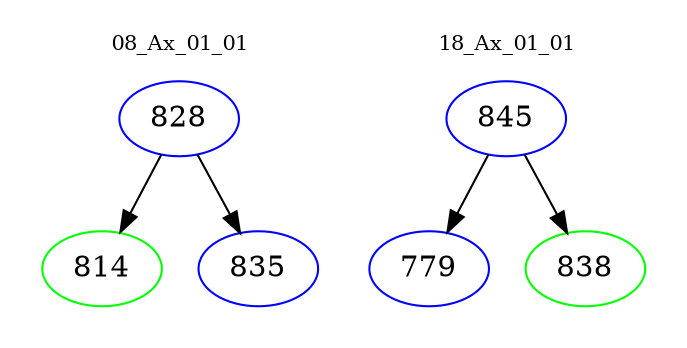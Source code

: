 digraph{
subgraph cluster_0 {
color = white
label = "08_Ax_01_01";
fontsize=10;
T0_828 [label="828", color="blue"]
T0_828 -> T0_814 [color="black"]
T0_814 [label="814", color="green"]
T0_828 -> T0_835 [color="black"]
T0_835 [label="835", color="blue"]
}
subgraph cluster_1 {
color = white
label = "18_Ax_01_01";
fontsize=10;
T1_845 [label="845", color="blue"]
T1_845 -> T1_779 [color="black"]
T1_779 [label="779", color="blue"]
T1_845 -> T1_838 [color="black"]
T1_838 [label="838", color="green"]
}
}

